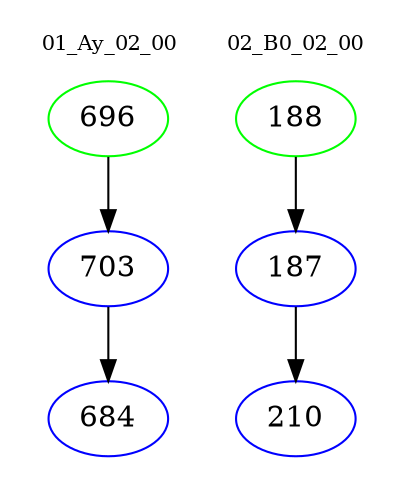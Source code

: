 digraph{
subgraph cluster_0 {
color = white
label = "01_Ay_02_00";
fontsize=10;
T0_696 [label="696", color="green"]
T0_696 -> T0_703 [color="black"]
T0_703 [label="703", color="blue"]
T0_703 -> T0_684 [color="black"]
T0_684 [label="684", color="blue"]
}
subgraph cluster_1 {
color = white
label = "02_B0_02_00";
fontsize=10;
T1_188 [label="188", color="green"]
T1_188 -> T1_187 [color="black"]
T1_187 [label="187", color="blue"]
T1_187 -> T1_210 [color="black"]
T1_210 [label="210", color="blue"]
}
}
